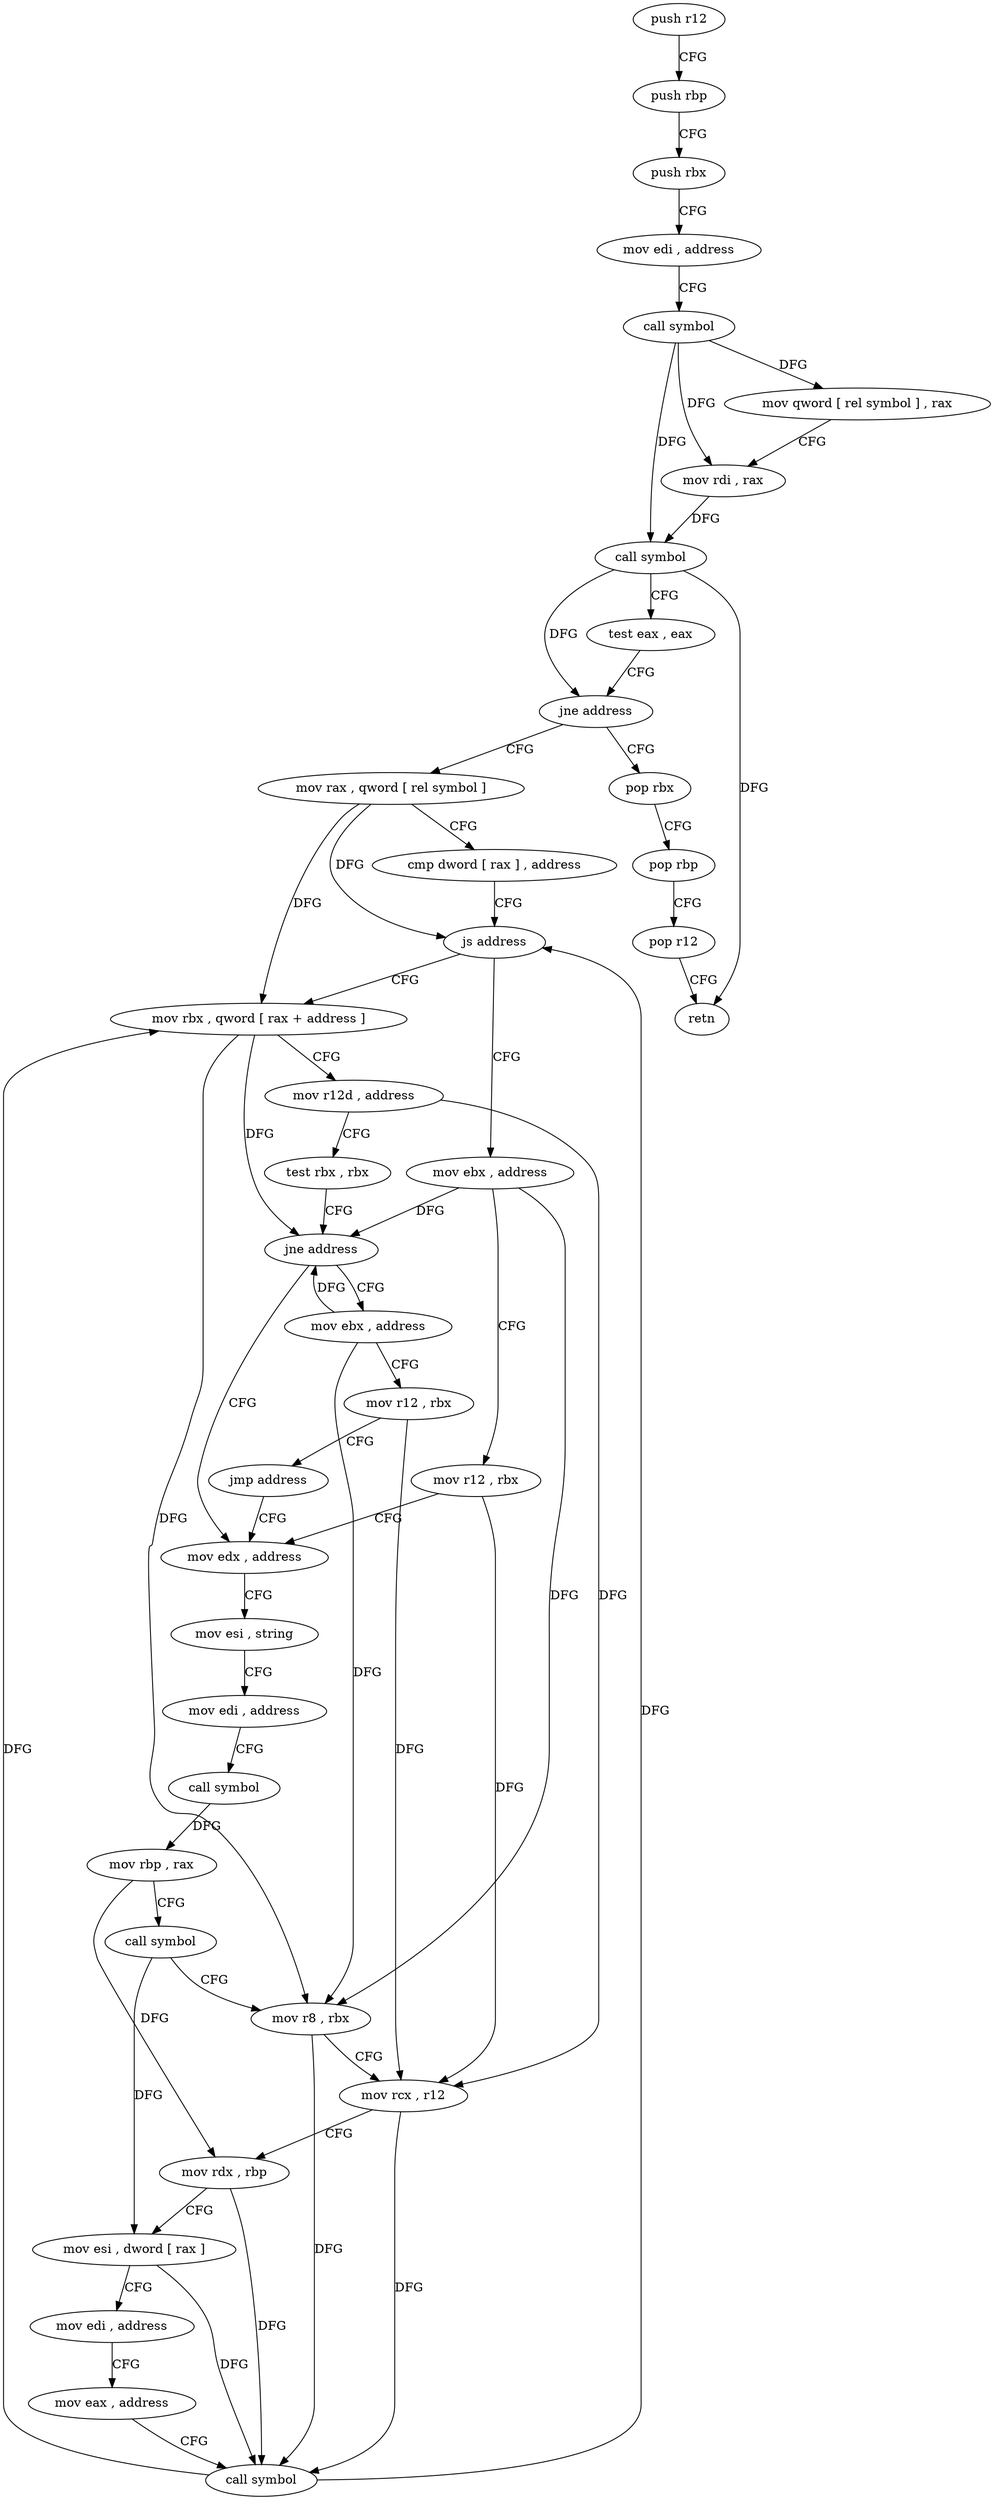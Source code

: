 digraph "func" {
"4229715" [label = "push r12" ]
"4229717" [label = "push rbp" ]
"4229718" [label = "push rbx" ]
"4229719" [label = "mov edi , address" ]
"4229724" [label = "call symbol" ]
"4229729" [label = "mov qword [ rel symbol ] , rax" ]
"4229736" [label = "mov rdi , rax" ]
"4229739" [label = "call symbol" ]
"4229744" [label = "test eax , eax" ]
"4229746" [label = "jne address" ]
"4229753" [label = "mov rax , qword [ rel symbol ]" ]
"4229748" [label = "pop rbx" ]
"4229760" [label = "cmp dword [ rax ] , address" ]
"4229763" [label = "js address" ]
"4229827" [label = "mov rbx , qword [ rax + address ]" ]
"4229765" [label = "mov ebx , address" ]
"4229749" [label = "pop rbp" ]
"4229750" [label = "pop r12" ]
"4229752" [label = "retn" ]
"4229831" [label = "mov r12d , address" ]
"4229837" [label = "test rbx , rbx" ]
"4229840" [label = "jne address" ]
"4229773" [label = "mov edx , address" ]
"4229842" [label = "mov ebx , address" ]
"4229770" [label = "mov r12 , rbx" ]
"4229778" [label = "mov esi , string" ]
"4229783" [label = "mov edi , address" ]
"4229788" [label = "call symbol" ]
"4229793" [label = "mov rbp , rax" ]
"4229796" [label = "call symbol" ]
"4229801" [label = "mov r8 , rbx" ]
"4229804" [label = "mov rcx , r12" ]
"4229807" [label = "mov rdx , rbp" ]
"4229810" [label = "mov esi , dword [ rax ]" ]
"4229812" [label = "mov edi , address" ]
"4229817" [label = "mov eax , address" ]
"4229822" [label = "call symbol" ]
"4229847" [label = "mov r12 , rbx" ]
"4229850" [label = "jmp address" ]
"4229715" -> "4229717" [ label = "CFG" ]
"4229717" -> "4229718" [ label = "CFG" ]
"4229718" -> "4229719" [ label = "CFG" ]
"4229719" -> "4229724" [ label = "CFG" ]
"4229724" -> "4229729" [ label = "DFG" ]
"4229724" -> "4229736" [ label = "DFG" ]
"4229724" -> "4229739" [ label = "DFG" ]
"4229729" -> "4229736" [ label = "CFG" ]
"4229736" -> "4229739" [ label = "DFG" ]
"4229739" -> "4229744" [ label = "CFG" ]
"4229739" -> "4229746" [ label = "DFG" ]
"4229739" -> "4229752" [ label = "DFG" ]
"4229744" -> "4229746" [ label = "CFG" ]
"4229746" -> "4229753" [ label = "CFG" ]
"4229746" -> "4229748" [ label = "CFG" ]
"4229753" -> "4229760" [ label = "CFG" ]
"4229753" -> "4229763" [ label = "DFG" ]
"4229753" -> "4229827" [ label = "DFG" ]
"4229748" -> "4229749" [ label = "CFG" ]
"4229760" -> "4229763" [ label = "CFG" ]
"4229763" -> "4229827" [ label = "CFG" ]
"4229763" -> "4229765" [ label = "CFG" ]
"4229827" -> "4229831" [ label = "CFG" ]
"4229827" -> "4229840" [ label = "DFG" ]
"4229827" -> "4229801" [ label = "DFG" ]
"4229765" -> "4229770" [ label = "CFG" ]
"4229765" -> "4229840" [ label = "DFG" ]
"4229765" -> "4229801" [ label = "DFG" ]
"4229749" -> "4229750" [ label = "CFG" ]
"4229750" -> "4229752" [ label = "CFG" ]
"4229831" -> "4229837" [ label = "CFG" ]
"4229831" -> "4229804" [ label = "DFG" ]
"4229837" -> "4229840" [ label = "CFG" ]
"4229840" -> "4229773" [ label = "CFG" ]
"4229840" -> "4229842" [ label = "CFG" ]
"4229773" -> "4229778" [ label = "CFG" ]
"4229842" -> "4229847" [ label = "CFG" ]
"4229842" -> "4229840" [ label = "DFG" ]
"4229842" -> "4229801" [ label = "DFG" ]
"4229770" -> "4229773" [ label = "CFG" ]
"4229770" -> "4229804" [ label = "DFG" ]
"4229778" -> "4229783" [ label = "CFG" ]
"4229783" -> "4229788" [ label = "CFG" ]
"4229788" -> "4229793" [ label = "DFG" ]
"4229793" -> "4229796" [ label = "CFG" ]
"4229793" -> "4229807" [ label = "DFG" ]
"4229796" -> "4229801" [ label = "CFG" ]
"4229796" -> "4229810" [ label = "DFG" ]
"4229801" -> "4229804" [ label = "CFG" ]
"4229801" -> "4229822" [ label = "DFG" ]
"4229804" -> "4229807" [ label = "CFG" ]
"4229804" -> "4229822" [ label = "DFG" ]
"4229807" -> "4229810" [ label = "CFG" ]
"4229807" -> "4229822" [ label = "DFG" ]
"4229810" -> "4229812" [ label = "CFG" ]
"4229810" -> "4229822" [ label = "DFG" ]
"4229812" -> "4229817" [ label = "CFG" ]
"4229817" -> "4229822" [ label = "CFG" ]
"4229822" -> "4229827" [ label = "DFG" ]
"4229822" -> "4229763" [ label = "DFG" ]
"4229847" -> "4229850" [ label = "CFG" ]
"4229847" -> "4229804" [ label = "DFG" ]
"4229850" -> "4229773" [ label = "CFG" ]
}

